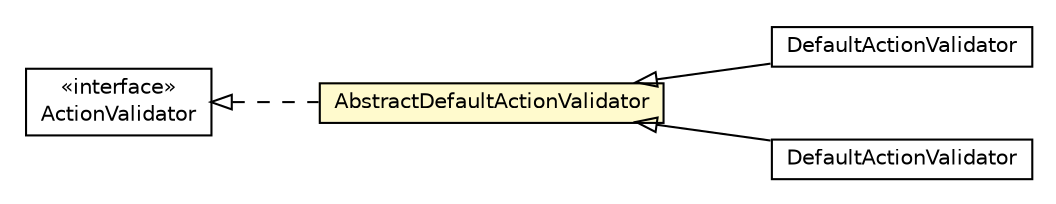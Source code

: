 #!/usr/local/bin/dot
#
# Class diagram 
# Generated by UMLGraph version R5_6-24-gf6e263 (http://www.umlgraph.org/)
#

digraph G {
	edge [fontname="Helvetica",fontsize=10,labelfontname="Helvetica",labelfontsize=10];
	node [fontname="Helvetica",fontsize=10,shape=plaintext];
	nodesep=0.25;
	ranksep=0.5;
	rankdir=LR;
	// com.gwtplatform.dispatch.server.actionvalidator.AbstractDefaultActionValidator
	c58711 [label=<<table title="com.gwtplatform.dispatch.server.actionvalidator.AbstractDefaultActionValidator" border="0" cellborder="1" cellspacing="0" cellpadding="2" port="p" bgcolor="lemonChiffon" href="./AbstractDefaultActionValidator.html">
		<tr><td><table border="0" cellspacing="0" cellpadding="1">
<tr><td align="center" balign="center"> AbstractDefaultActionValidator </td></tr>
		</table></td></tr>
		</table>>, URL="./AbstractDefaultActionValidator.html", fontname="Helvetica", fontcolor="black", fontsize=10.0];
	// com.gwtplatform.dispatch.server.actionvalidator.ActionValidator
	c58712 [label=<<table title="com.gwtplatform.dispatch.server.actionvalidator.ActionValidator" border="0" cellborder="1" cellspacing="0" cellpadding="2" port="p" href="./ActionValidator.html">
		<tr><td><table border="0" cellspacing="0" cellpadding="1">
<tr><td align="center" balign="center"> &#171;interface&#187; </td></tr>
<tr><td align="center" balign="center"> ActionValidator </td></tr>
		</table></td></tr>
		</table>>, URL="./ActionValidator.html", fontname="Helvetica", fontcolor="black", fontsize=10.0];
	// com.gwtplatform.dispatch.server.guice.actionvalidator.DefaultActionValidator
	c58936 [label=<<table title="com.gwtplatform.dispatch.server.guice.actionvalidator.DefaultActionValidator" border="0" cellborder="1" cellspacing="0" cellpadding="2" port="p" href="../guice/actionvalidator/DefaultActionValidator.html">
		<tr><td><table border="0" cellspacing="0" cellpadding="1">
<tr><td align="center" balign="center"> DefaultActionValidator </td></tr>
		</table></td></tr>
		</table>>, URL="../guice/actionvalidator/DefaultActionValidator.html", fontname="Helvetica", fontcolor="black", fontsize=10.0];
	// com.gwtplatform.dispatch.server.spring.actionvalidator.DefaultActionValidator
	c58952 [label=<<table title="com.gwtplatform.dispatch.server.spring.actionvalidator.DefaultActionValidator" border="0" cellborder="1" cellspacing="0" cellpadding="2" port="p" href="../spring/actionvalidator/DefaultActionValidator.html">
		<tr><td><table border="0" cellspacing="0" cellpadding="1">
<tr><td align="center" balign="center"> DefaultActionValidator </td></tr>
		</table></td></tr>
		</table>>, URL="../spring/actionvalidator/DefaultActionValidator.html", fontname="Helvetica", fontcolor="black", fontsize=10.0];
	//com.gwtplatform.dispatch.server.actionvalidator.AbstractDefaultActionValidator implements com.gwtplatform.dispatch.server.actionvalidator.ActionValidator
	c58712:p -> c58711:p [dir=back,arrowtail=empty,style=dashed];
	//com.gwtplatform.dispatch.server.guice.actionvalidator.DefaultActionValidator extends com.gwtplatform.dispatch.server.actionvalidator.AbstractDefaultActionValidator
	c58711:p -> c58936:p [dir=back,arrowtail=empty];
	//com.gwtplatform.dispatch.server.spring.actionvalidator.DefaultActionValidator extends com.gwtplatform.dispatch.server.actionvalidator.AbstractDefaultActionValidator
	c58711:p -> c58952:p [dir=back,arrowtail=empty];
}

